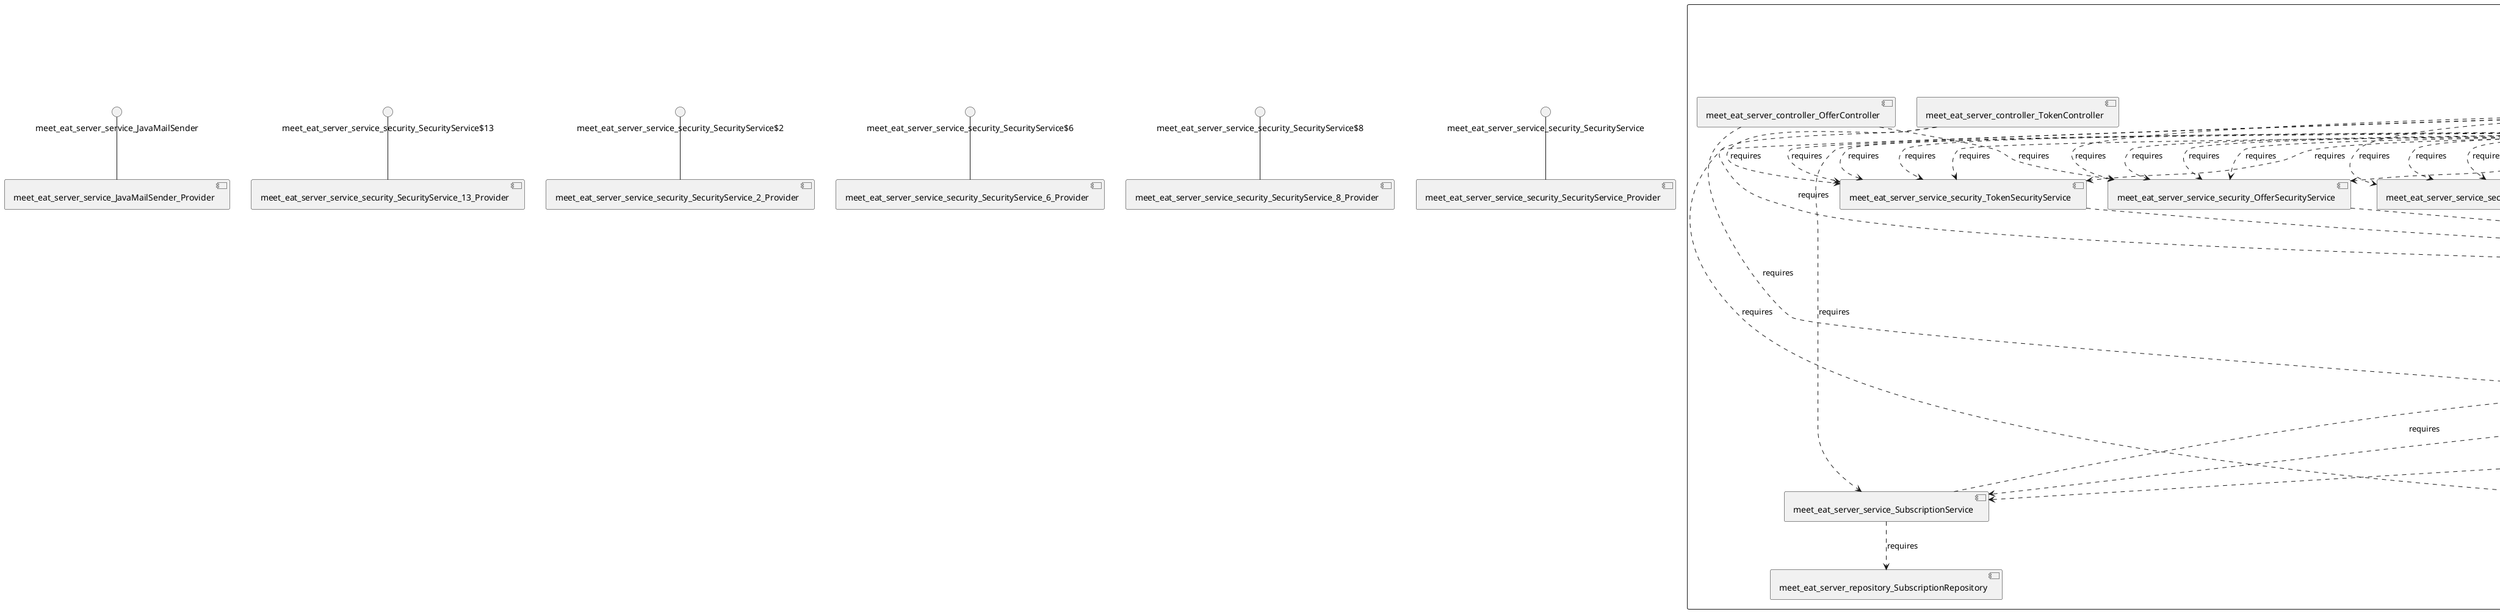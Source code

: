 @startuml
skinparam fixCircleLabelOverlapping true
skinparam componentStyle uml2
component "meet_eat_server\n\n\n\n\n\n" {
[meet_eat_server_controller_TokenController]
[meet_eat_server_controller_TagController]
[meet_eat_server_controller_SubscriptionController]
[meet_eat_server_controller_ParticipationController]
[meet_eat_server_controller_UserController]
[meet_eat_server_service_EmailService]
[meet_eat_server_service_security_OfferSecurityService]
[meet_eat_server_service_TokenService]
[meet_eat_server_service_RatingService]
[meet_eat_server_service_security_UserSecurityService]
[meet_eat_server_service_BookmarkService]
[meet_eat_server_service_security_TokenSecurityService]
[meet_eat_server_service_security_ReportSecurityService]
[meet_eat_server_repository_TagRepository]
[meet_eat_server_repository_UserRepository]
[meet_eat_server_repository_BookmarkRepository]
[meet_eat_server_service_security_TagSecurityService]
[meet_eat_server_service_security_ParticipationSecurityService]
[meet_eat_server_controller_RatingController]
[meet_eat_server_controller_OfferController]
[meet_eat_server_repository_ReportRepository]
[meet_eat_server_service_TagService]
[meet_eat_server_repository_RatingRepository]
[meet_eat_server_service_OfferService]
[meet_eat_server_repository_SubscriptionRepository]
[meet_eat_server_controller_ReportController]
[meet_eat_server_repository_OfferRepository]
[meet_eat_server_service_security_SubscriptionSecurityService]
[meet_eat_server_service_ParticipationService]
[meet_eat_server_repository_ParticipationRepository]
[meet_eat_server_service_security_BookmarkSecurityService]
[meet_eat_server_controller_BookmarkController]
[meet_eat_server_service_ReportService]
[meet_eat_server_service_security_RatingSecurityService]
[meet_eat_server_service_SubscriptionService]
[meet_eat_server_service_UserService]
[meet_eat_server_repository_TokenRepository]
[meet_eat_server_controller_SubscriptionController]..>[meet_eat_server_service_security_UserSecurityService] : requires
[meet_eat_server_service_TokenService]..>[meet_eat_server_repository_TokenRepository] : requires
[meet_eat_server_controller_SubscriptionController]..>[meet_eat_server_service_security_ParticipationSecurityService] : requires
[meet_eat_server_service_UserService]..>[meet_eat_server_service_ParticipationService] : requires
[meet_eat_server_controller_SubscriptionController]..>[meet_eat_server_service_security_SubscriptionSecurityService] : requires
[meet_eat_server_controller_RatingController]..>[meet_eat_server_service_security_TokenSecurityService] : requires
[meet_eat_server_controller_ReportController]..>[meet_eat_server_service_security_ReportSecurityService] : requires
[meet_eat_server_service_UserService]..>[meet_eat_server_service_OfferService] : requires
[meet_eat_server_controller_SubscriptionController]..>[meet_eat_server_service_security_BookmarkSecurityService] : requires
[meet_eat_server_controller_ParticipationController]..>[meet_eat_server_service_security_TagSecurityService] : requires
[meet_eat_server_controller_BookmarkController]..>[meet_eat_server_service_security_SubscriptionSecurityService] : requires
[meet_eat_server_service_OfferService]..>[meet_eat_server_service_BookmarkService] : requires
[meet_eat_server_controller_UserController]..>[meet_eat_server_service_security_UserSecurityService] : requires
[meet_eat_server_service_TagService]..>[meet_eat_server_repository_TagRepository] : requires
[meet_eat_server_controller_ReportController]..>[meet_eat_server_service_security_OfferSecurityService] : requires
[meet_eat_server_controller_TagController]..>[meet_eat_server_service_security_TagSecurityService] : requires
[meet_eat_server_controller_ReportController]..>[meet_eat_server_service_security_RatingSecurityService] : requires
[meet_eat_server_service_security_ReportSecurityService]..>[meet_eat_server_service_TokenService] : requires
[meet_eat_server_service_RatingService]..>[meet_eat_server_repository_RatingRepository] : requires
[meet_eat_server_service_UserService]..>[meet_eat_server_repository_UserRepository] : requires
[meet_eat_server_controller_ParticipationController]..>[meet_eat_server_service_ParticipationService] : requires
[meet_eat_server_controller_ParticipationController]..>[meet_eat_server_service_security_ReportSecurityService] : requires
[meet_eat_server_service_OfferService]..>[meet_eat_server_repository_OfferRepository] : requires
[meet_eat_server_controller_TokenController]..>[meet_eat_server_service_security_TokenSecurityService] : requires
[meet_eat_server_service_security_TagSecurityService]..>[meet_eat_server_service_TokenService] : requires
[meet_eat_server_controller_ParticipationController]..>[meet_eat_server_service_security_SubscriptionSecurityService] : requires
[meet_eat_server_service_OfferService]..>[meet_eat_server_service_UserService] : requires
[meet_eat_server_controller_BookmarkController]..>[meet_eat_server_service_security_BookmarkSecurityService] : requires
[meet_eat_server_controller_ParticipationController]..>[meet_eat_server_service_security_BookmarkSecurityService] : requires
[meet_eat_server_service_OfferService]..>[meet_eat_server_service_RatingService] : requires
[meet_eat_server_service_security_ParticipationSecurityService]..>[meet_eat_server_service_TokenService] : requires
[meet_eat_server_service_BookmarkService]..>[meet_eat_server_service_UserService] : requires
[meet_eat_server_service_UserService]..>[meet_eat_server_service_RatingService] : requires
[meet_eat_server_service_security_OfferSecurityService]..>[meet_eat_server_service_TokenService] : requires
[meet_eat_server_service_OfferService]..>[meet_eat_server_service_ParticipationService] : requires
[meet_eat_server_controller_SubscriptionController]..>[meet_eat_server_service_SubscriptionService] : requires
[meet_eat_server_controller_RatingController]..>[meet_eat_server_service_security_RatingSecurityService] : requires
[meet_eat_server_controller_ReportController]..>[meet_eat_server_service_security_RatingSecurityService] : requires
[meet_eat_server_controller_BookmarkController]..>[meet_eat_server_service_security_ParticipationSecurityService] : requires
[meet_eat_server_controller_ParticipationController]..>[meet_eat_server_service_security_RatingSecurityService] : requires
[meet_eat_server_service_RatingService]..>[meet_eat_server_service_UserService] : requires
[meet_eat_server_service_UserService]..>[meet_eat_server_service_ReportService] : requires
[meet_eat_server_service_security_UserSecurityService]..>[meet_eat_server_service_TokenService] : requires
[meet_eat_server_controller_ReportController]..>[meet_eat_server_service_security_TokenSecurityService] : requires
[meet_eat_server_controller_TagController]..>[meet_eat_server_service_TagService] : requires
[meet_eat_server_controller_BookmarkController]..>[meet_eat_server_service_security_UserSecurityService] : requires
[meet_eat_server_service_UserService]..>[meet_eat_server_service_SubscriptionService] : requires
[meet_eat_server_service_ReportService]..>[meet_eat_server_repository_ReportRepository] : requires
[meet_eat_server_service_UserService]..>[meet_eat_server_service_EmailService] : requires
[meet_eat_server_controller_ReportController]..>[meet_eat_server_service_security_BookmarkSecurityService] : requires
[meet_eat_server_service_security_BookmarkSecurityService]..>[meet_eat_server_service_TokenService] : requires
[meet_eat_server_controller_RatingController]..>[meet_eat_server_service_RatingService] : requires
[meet_eat_server_service_security_TokenSecurityService]..>[meet_eat_server_service_TokenService] : requires
[meet_eat_server_service_SubscriptionService]..>[meet_eat_server_service_UserService] : requires
[meet_eat_server_service_OfferService]..>[meet_eat_server_service_SubscriptionService] : requires
[meet_eat_server_controller_ReportController]..>[meet_eat_server_service_security_SubscriptionSecurityService] : requires
[meet_eat_server_controller_OfferController]..>[meet_eat_server_service_security_OfferSecurityService] : requires
[meet_eat_server_service_security_SubscriptionSecurityService]..>[meet_eat_server_service_TokenService] : requires
[meet_eat_server_controller_SubscriptionController]..>[meet_eat_server_service_security_ReportSecurityService] : requires
[meet_eat_server_controller_BookmarkController]..>[meet_eat_server_service_security_RatingSecurityService] : requires
[meet_eat_server_controller_RatingController]..>[meet_eat_server_service_security_OfferSecurityService] : requires
[meet_eat_server_service_security_RatingSecurityService]..>[meet_eat_server_service_TokenService] : requires
[meet_eat_server_service_UserService]..>[meet_eat_server_service_TokenService] : requires
[meet_eat_server_controller_SubscriptionController]..>[meet_eat_server_service_security_RatingSecurityService] : requires
[meet_eat_server_controller_ReportController]..>[meet_eat_server_service_security_TagSecurityService] : requires
[meet_eat_server_service_SubscriptionService]..>[meet_eat_server_repository_SubscriptionRepository] : requires
[meet_eat_server_controller_SubscriptionController]..>[meet_eat_server_service_security_OfferSecurityService] : requires
[meet_eat_server_controller_ParticipationController]..>[meet_eat_server_service_security_TokenSecurityService] : requires
[meet_eat_server_controller_BookmarkController]..>[meet_eat_server_service_security_ReportSecurityService] : requires
[meet_eat_server_controller_UserController]..>[meet_eat_server_service_UserService] : requires
[meet_eat_server_controller_BookmarkController]..>[meet_eat_server_service_security_RatingSecurityService] : requires
[meet_eat_server_controller_RatingController]..>[meet_eat_server_service_security_TagSecurityService] : requires
[meet_eat_server_controller_BookmarkController]..>[meet_eat_server_service_security_OfferSecurityService] : requires
[meet_eat_server_controller_SubscriptionController]..>[meet_eat_server_service_security_RatingSecurityService] : requires
[meet_eat_server_service_OfferService]..>[meet_eat_server_service_ReportService] : requires
[meet_eat_server_controller_BookmarkController]..>[meet_eat_server_service_security_TagSecurityService] : requires
[meet_eat_server_controller_ParticipationController]..>[meet_eat_server_service_security_ParticipationSecurityService] : requires
[meet_eat_server_service_ParticipationService]..>[meet_eat_server_service_OfferService] : requires
[meet_eat_server_controller_OfferController]..>[meet_eat_server_service_OfferService] : requires
[meet_eat_server_controller_ParticipationController]..>[meet_eat_server_service_security_UserSecurityService] : requires
[meet_eat_server_controller_ParticipationController]..>[meet_eat_server_service_security_RatingSecurityService] : requires
[meet_eat_server_controller_SubscriptionController]..>[meet_eat_server_service_security_TagSecurityService] : requires
[meet_eat_server_controller_RatingController]..>[meet_eat_server_service_security_UserSecurityService] : requires
[meet_eat_server_controller_RatingController]..>[meet_eat_server_service_security_RatingSecurityService] : requires
[meet_eat_server_controller_ReportController]..>[meet_eat_server_service_ReportService] : requires
[meet_eat_server_controller_RatingController]..>[meet_eat_server_service_security_ParticipationSecurityService] : requires
[meet_eat_server_controller_TokenController]..>[meet_eat_server_service_TokenService] : requires
[meet_eat_server_service_ParticipationService]..>[meet_eat_server_repository_ParticipationRepository] : requires
[meet_eat_server_controller_ParticipationController]..>[meet_eat_server_service_security_OfferSecurityService] : requires
[meet_eat_server_controller_SubscriptionController]..>[meet_eat_server_service_security_TokenSecurityService] : requires
[meet_eat_server_controller_BookmarkController]..>[meet_eat_server_service_BookmarkService] : requires
[meet_eat_server_controller_ReportController]..>[meet_eat_server_service_security_UserSecurityService] : requires
[meet_eat_server_service_TokenService]..>[meet_eat_server_service_UserService] : requires
[meet_eat_server_controller_RatingController]..>[meet_eat_server_service_security_ReportSecurityService] : requires
[meet_eat_server_controller_ReportController]..>[meet_eat_server_service_security_ParticipationSecurityService] : requires
[meet_eat_server_controller_RatingController]..>[meet_eat_server_service_security_SubscriptionSecurityService] : requires
[meet_eat_server_service_UserService]..>[meet_eat_server_service_BookmarkService] : requires
[meet_eat_server_controller_BookmarkController]..>[meet_eat_server_service_security_TokenSecurityService] : requires
[meet_eat_server_service_BookmarkService]..>[meet_eat_server_repository_BookmarkRepository] : requires
[meet_eat_server_controller_RatingController]..>[meet_eat_server_service_security_BookmarkSecurityService] : requires
}
interface "meet_eat_server_service_JavaMailSender" as interface.meet_eat_server_service_JavaMailSender
interface.meet_eat_server_service_JavaMailSender--[meet_eat_server_service_JavaMailSender_Provider]
interface "meet_eat_server_service_security_SecurityService$13" as interface.meet_eat_server_service_security_SecurityService_13
interface.meet_eat_server_service_security_SecurityService_13--[meet_eat_server_service_security_SecurityService_13_Provider]
interface "meet_eat_server_service_security_SecurityService$2" as interface.meet_eat_server_service_security_SecurityService_2
interface.meet_eat_server_service_security_SecurityService_2--[meet_eat_server_service_security_SecurityService_2_Provider]
interface "meet_eat_server_service_security_SecurityService$6" as interface.meet_eat_server_service_security_SecurityService_6
interface.meet_eat_server_service_security_SecurityService_6--[meet_eat_server_service_security_SecurityService_6_Provider]
interface "meet_eat_server_service_security_SecurityService$8" as interface.meet_eat_server_service_security_SecurityService_8
interface.meet_eat_server_service_security_SecurityService_8--[meet_eat_server_service_security_SecurityService_8_Provider]
interface "meet_eat_server_service_security_SecurityService" as interface.meet_eat_server_service_security_SecurityService
interface.meet_eat_server_service_security_SecurityService--[meet_eat_server_service_security_SecurityService_Provider]

@enduml
